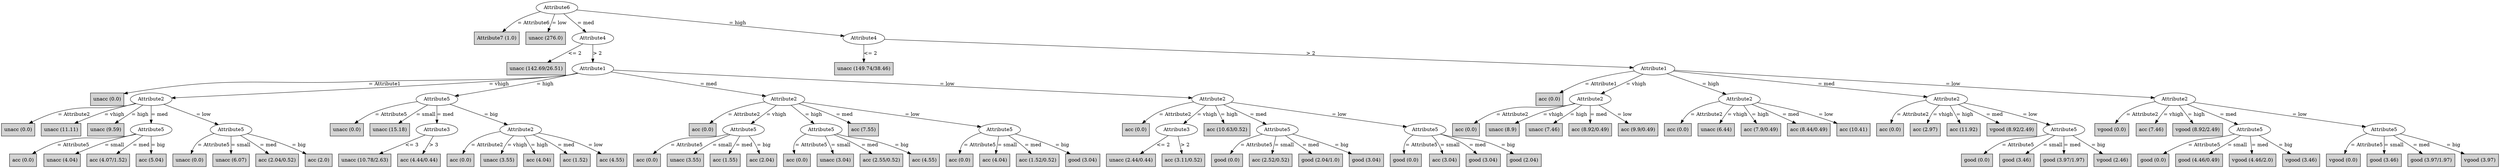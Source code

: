 digraph J48Tree {
N0 [label="Attribute6" ]
N0->N1 [label="= Attribute6"]
N1 [label="Attribute7 (1.0)" shape=box style=filled ]
N0->N2 [label="= low"]
N2 [label="unacc (276.0)" shape=box style=filled ]
N0->N3 [label="= med"]
N3 [label="Attribute4" ]
N3->N4 [label="<= 2"]
N4 [label="unacc (142.69/26.51)" shape=box style=filled ]
N3->N5 [label="> 2"]
N5 [label="Attribute1" ]
N5->N6 [label="= Attribute1"]
N6 [label="unacc (0.0)" shape=box style=filled ]
N5->N7 [label="= vhigh"]
N7 [label="Attribute2" ]
N7->N8 [label="= Attribute2"]
N8 [label="unacc (0.0)" shape=box style=filled ]
N7->N9 [label="= vhigh"]
N9 [label="unacc (11.11)" shape=box style=filled ]
N7->N10 [label="= high"]
N10 [label="unacc (9.59)" shape=box style=filled ]
N7->N11 [label="= med"]
N11 [label="Attribute5" ]
N11->N12 [label="= Attribute5"]
N12 [label="acc (0.0)" shape=box style=filled ]
N11->N13 [label="= small"]
N13 [label="unacc (4.04)" shape=box style=filled ]
N11->N14 [label="= med"]
N14 [label="acc (4.07/1.52)" shape=box style=filled ]
N11->N15 [label="= big"]
N15 [label="acc (5.04)" shape=box style=filled ]
N7->N16 [label="= low"]
N16 [label="Attribute5" ]
N16->N17 [label="= Attribute5"]
N17 [label="unacc (0.0)" shape=box style=filled ]
N16->N18 [label="= small"]
N18 [label="unacc (6.07)" shape=box style=filled ]
N16->N19 [label="= med"]
N19 [label="acc (2.04/0.52)" shape=box style=filled ]
N16->N20 [label="= big"]
N20 [label="acc (2.0)" shape=box style=filled ]
N5->N21 [label="= high"]
N21 [label="Attribute5" ]
N21->N22 [label="= Attribute5"]
N22 [label="unacc (0.0)" shape=box style=filled ]
N21->N23 [label="= small"]
N23 [label="unacc (15.18)" shape=box style=filled ]
N21->N24 [label="= med"]
N24 [label="Attribute3" ]
N24->N25 [label="<= 3"]
N25 [label="unacc (10.78/2.63)" shape=box style=filled ]
N24->N26 [label="> 3"]
N26 [label="acc (4.44/0.44)" shape=box style=filled ]
N21->N27 [label="= big"]
N27 [label="Attribute2" ]
N27->N28 [label="= Attribute2"]
N28 [label="acc (0.0)" shape=box style=filled ]
N27->N29 [label="= vhigh"]
N29 [label="unacc (3.55)" shape=box style=filled ]
N27->N30 [label="= high"]
N30 [label="acc (4.04)" shape=box style=filled ]
N27->N31 [label="= med"]
N31 [label="acc (1.52)" shape=box style=filled ]
N27->N32 [label="= low"]
N32 [label="acc (4.55)" shape=box style=filled ]
N5->N33 [label="= med"]
N33 [label="Attribute2" ]
N33->N34 [label="= Attribute2"]
N34 [label="acc (0.0)" shape=box style=filled ]
N33->N35 [label="= vhigh"]
N35 [label="Attribute5" ]
N35->N36 [label="= Attribute5"]
N36 [label="acc (0.0)" shape=box style=filled ]
N35->N37 [label="= small"]
N37 [label="unacc (3.55)" shape=box style=filled ]
N35->N38 [label="= med"]
N38 [label="acc (1.55)" shape=box style=filled ]
N35->N39 [label="= big"]
N39 [label="acc (2.04)" shape=box style=filled ]
N33->N40 [label="= high"]
N40 [label="Attribute5" ]
N40->N41 [label="= Attribute5"]
N41 [label="acc (0.0)" shape=box style=filled ]
N40->N42 [label="= small"]
N42 [label="unacc (3.04)" shape=box style=filled ]
N40->N43 [label="= med"]
N43 [label="acc (2.55/0.52)" shape=box style=filled ]
N40->N44 [label="= big"]
N44 [label="acc (4.55)" shape=box style=filled ]
N33->N45 [label="= med"]
N45 [label="acc (7.55)" shape=box style=filled ]
N33->N46 [label="= low"]
N46 [label="Attribute5" ]
N46->N47 [label="= Attribute5"]
N47 [label="acc (0.0)" shape=box style=filled ]
N46->N48 [label="= small"]
N48 [label="acc (4.04)" shape=box style=filled ]
N46->N49 [label="= med"]
N49 [label="acc (1.52/0.52)" shape=box style=filled ]
N46->N50 [label="= big"]
N50 [label="good (3.04)" shape=box style=filled ]
N5->N51 [label="= low"]
N51 [label="Attribute2" ]
N51->N52 [label="= Attribute2"]
N52 [label="acc (0.0)" shape=box style=filled ]
N51->N53 [label="= vhigh"]
N53 [label="Attribute3" ]
N53->N54 [label="<= 2"]
N54 [label="unacc (2.44/0.44)" shape=box style=filled ]
N53->N55 [label="> 2"]
N55 [label="acc (3.11/0.52)" shape=box style=filled ]
N51->N56 [label="= high"]
N56 [label="acc (10.63/0.52)" shape=box style=filled ]
N51->N57 [label="= med"]
N57 [label="Attribute5" ]
N57->N58 [label="= Attribute5"]
N58 [label="good (0.0)" shape=box style=filled ]
N57->N59 [label="= small"]
N59 [label="acc (2.52/0.52)" shape=box style=filled ]
N57->N60 [label="= med"]
N60 [label="good (2.04/1.0)" shape=box style=filled ]
N57->N61 [label="= big"]
N61 [label="good (3.04)" shape=box style=filled ]
N51->N62 [label="= low"]
N62 [label="Attribute5" ]
N62->N63 [label="= Attribute5"]
N63 [label="good (0.0)" shape=box style=filled ]
N62->N64 [label="= small"]
N64 [label="acc (3.04)" shape=box style=filled ]
N62->N65 [label="= med"]
N65 [label="good (3.04)" shape=box style=filled ]
N62->N66 [label="= big"]
N66 [label="good (2.04)" shape=box style=filled ]
N0->N67 [label="= high"]
N67 [label="Attribute4" ]
N67->N68 [label="<= 2"]
N68 [label="unacc (149.74/38.46)" shape=box style=filled ]
N67->N69 [label="> 2"]
N69 [label="Attribute1" ]
N69->N70 [label="= Attribute1"]
N70 [label="acc (0.0)" shape=box style=filled ]
N69->N71 [label="= vhigh"]
N71 [label="Attribute2" ]
N71->N72 [label="= Attribute2"]
N72 [label="acc (0.0)" shape=box style=filled ]
N71->N73 [label="= vhigh"]
N73 [label="unacc (8.9)" shape=box style=filled ]
N71->N74 [label="= high"]
N74 [label="unacc (7.46)" shape=box style=filled ]
N71->N75 [label="= med"]
N75 [label="acc (8.92/0.49)" shape=box style=filled ]
N71->N76 [label="= low"]
N76 [label="acc (9.9/0.49)" shape=box style=filled ]
N69->N77 [label="= high"]
N77 [label="Attribute2" ]
N77->N78 [label="= Attribute2"]
N78 [label="acc (0.0)" shape=box style=filled ]
N77->N79 [label="= vhigh"]
N79 [label="unacc (6.44)" shape=box style=filled ]
N77->N80 [label="= high"]
N80 [label="acc (7.9/0.49)" shape=box style=filled ]
N77->N81 [label="= med"]
N81 [label="acc (8.44/0.49)" shape=box style=filled ]
N77->N82 [label="= low"]
N82 [label="acc (10.41)" shape=box style=filled ]
N69->N83 [label="= med"]
N83 [label="Attribute2" ]
N83->N84 [label="= Attribute2"]
N84 [label="acc (0.0)" shape=box style=filled ]
N83->N85 [label="= vhigh"]
N85 [label="acc (2.97)" shape=box style=filled ]
N83->N86 [label="= high"]
N86 [label="acc (11.92)" shape=box style=filled ]
N83->N87 [label="= med"]
N87 [label="vgood (8.92/2.49)" shape=box style=filled ]
N83->N88 [label="= low"]
N88 [label="Attribute5" ]
N88->N89 [label="= Attribute5"]
N89 [label="good (0.0)" shape=box style=filled ]
N88->N90 [label="= small"]
N90 [label="good (3.46)" shape=box style=filled ]
N88->N91 [label="= med"]
N91 [label="good (3.97/1.97)" shape=box style=filled ]
N88->N92 [label="= big"]
N92 [label="vgood (2.46)" shape=box style=filled ]
N69->N93 [label="= low"]
N93 [label="Attribute2" ]
N93->N94 [label="= Attribute2"]
N94 [label="vgood (0.0)" shape=box style=filled ]
N93->N95 [label="= vhigh"]
N95 [label="acc (7.46)" shape=box style=filled ]
N93->N96 [label="= high"]
N96 [label="vgood (8.92/2.49)" shape=box style=filled ]
N93->N97 [label="= med"]
N97 [label="Attribute5" ]
N97->N98 [label="= Attribute5"]
N98 [label="good (0.0)" shape=box style=filled ]
N97->N99 [label="= small"]
N99 [label="good (4.46/0.49)" shape=box style=filled ]
N97->N100 [label="= med"]
N100 [label="vgood (4.46/2.0)" shape=box style=filled ]
N97->N101 [label="= big"]
N101 [label="vgood (3.46)" shape=box style=filled ]
N93->N102 [label="= low"]
N102 [label="Attribute5" ]
N102->N103 [label="= Attribute5"]
N103 [label="vgood (0.0)" shape=box style=filled ]
N102->N104 [label="= small"]
N104 [label="good (3.46)" shape=box style=filled ]
N102->N105 [label="= med"]
N105 [label="good (3.97/1.97)" shape=box style=filled ]
N102->N106 [label="= big"]
N106 [label="vgood (3.97)" shape=box style=filled ]
}

